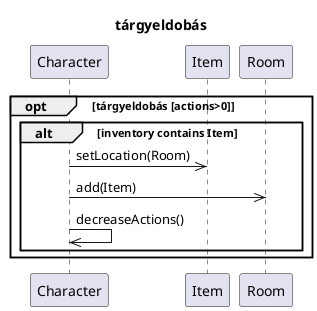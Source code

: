 @startuml drop

Title tárgyeldobás

participant Character as char
participant Item as t
participant Room as sz

opt tárgyeldobás [actions>0]
    alt inventory contains Item
        char->>t : setLocation(Room)
        char->>sz : add(Item)
        char->>char : decreaseActions()
    end
end

@enduml

@startuml pickup

title tárgyfelvétel

participant Character as char
participant Item as t
participant Room as sz

opt tárgyfelvétel [actions>0 && inventory.size()!=max]
    char->sz : askForItem
    'TODO: hogyan állapítjuk meg, hogy ez egy tranzisztor?'
    'ötlet: legyen egy pickup függvény'

    note over char #LightCoral: TODO: hogyan állapítjuk meg, hogy ez egy tranzisztor? \n ötlet: legyen egy pickup függvény

    alt a Tárgy egy aktivált tranzisztor
        sz-->char : null
    else
        sz-->char : Item
        char->>char : addItem(Item)
        char->>t : setLocation(null)
        char->>char : decreaseActions()
    end
end


@enduml